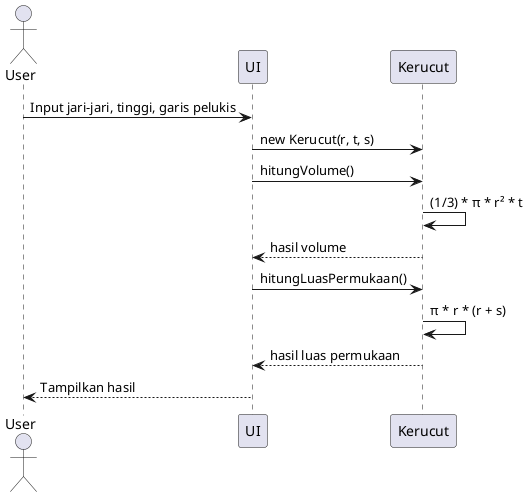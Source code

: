 @startuml
actor User
participant UI
participant Kerucut

User -> UI: Input jari-jari, tinggi, garis pelukis
UI -> Kerucut: new Kerucut(r, t, s)
UI -> Kerucut: hitungVolume()
Kerucut -> Kerucut: (1/3) * π * r² * t
Kerucut --> UI: hasil volume
UI -> Kerucut: hitungLuasPermukaan()
Kerucut -> Kerucut: π * r * (r + s)
Kerucut --> UI: hasil luas permukaan
UI --> User: Tampilkan hasil
@enduml